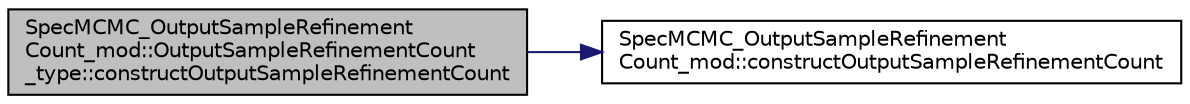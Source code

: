 digraph "SpecMCMC_OutputSampleRefinementCount_mod::OutputSampleRefinementCount_type::constructOutputSampleRefinementCount"
{
 // LATEX_PDF_SIZE
  edge [fontname="Helvetica",fontsize="10",labelfontname="Helvetica",labelfontsize="10"];
  node [fontname="Helvetica",fontsize="10",shape=record];
  rankdir="LR";
  Node1 [label="SpecMCMC_OutputSampleRefinement\lCount_mod::OutputSampleRefinementCount\l_type::constructOutputSampleRefinementCount",height=0.2,width=0.4,color="black", fillcolor="grey75", style="filled", fontcolor="black",tooltip=" "];
  Node1 -> Node2 [color="midnightblue",fontsize="10",style="solid",fontname="Helvetica"];
  Node2 [label="SpecMCMC_OutputSampleRefinement\lCount_mod::constructOutputSampleRefinementCount",height=0.2,width=0.4,color="black", fillcolor="white", style="filled",URL="$namespaceSpecMCMC__OutputSampleRefinementCount__mod.html#af07e4d0792c0f5c7e56e897ae1806cd5",tooltip=" "];
}
